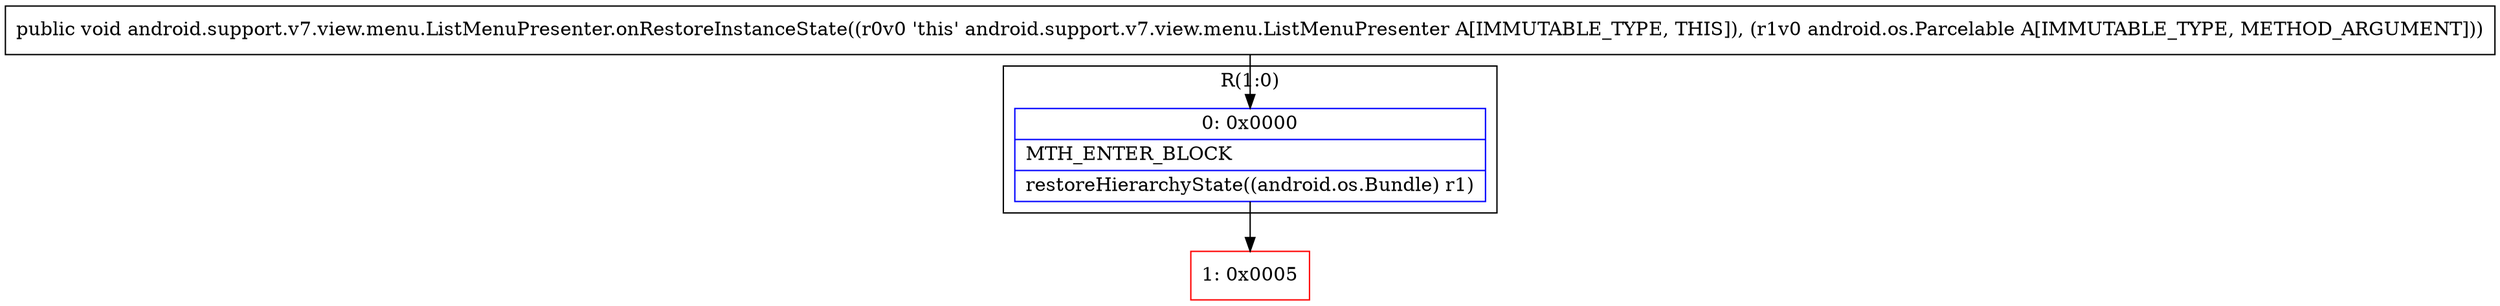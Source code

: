 digraph "CFG forandroid.support.v7.view.menu.ListMenuPresenter.onRestoreInstanceState(Landroid\/os\/Parcelable;)V" {
subgraph cluster_Region_304604108 {
label = "R(1:0)";
node [shape=record,color=blue];
Node_0 [shape=record,label="{0\:\ 0x0000|MTH_ENTER_BLOCK\l|restoreHierarchyState((android.os.Bundle) r1)\l}"];
}
Node_1 [shape=record,color=red,label="{1\:\ 0x0005}"];
MethodNode[shape=record,label="{public void android.support.v7.view.menu.ListMenuPresenter.onRestoreInstanceState((r0v0 'this' android.support.v7.view.menu.ListMenuPresenter A[IMMUTABLE_TYPE, THIS]), (r1v0 android.os.Parcelable A[IMMUTABLE_TYPE, METHOD_ARGUMENT])) }"];
MethodNode -> Node_0;
Node_0 -> Node_1;
}

